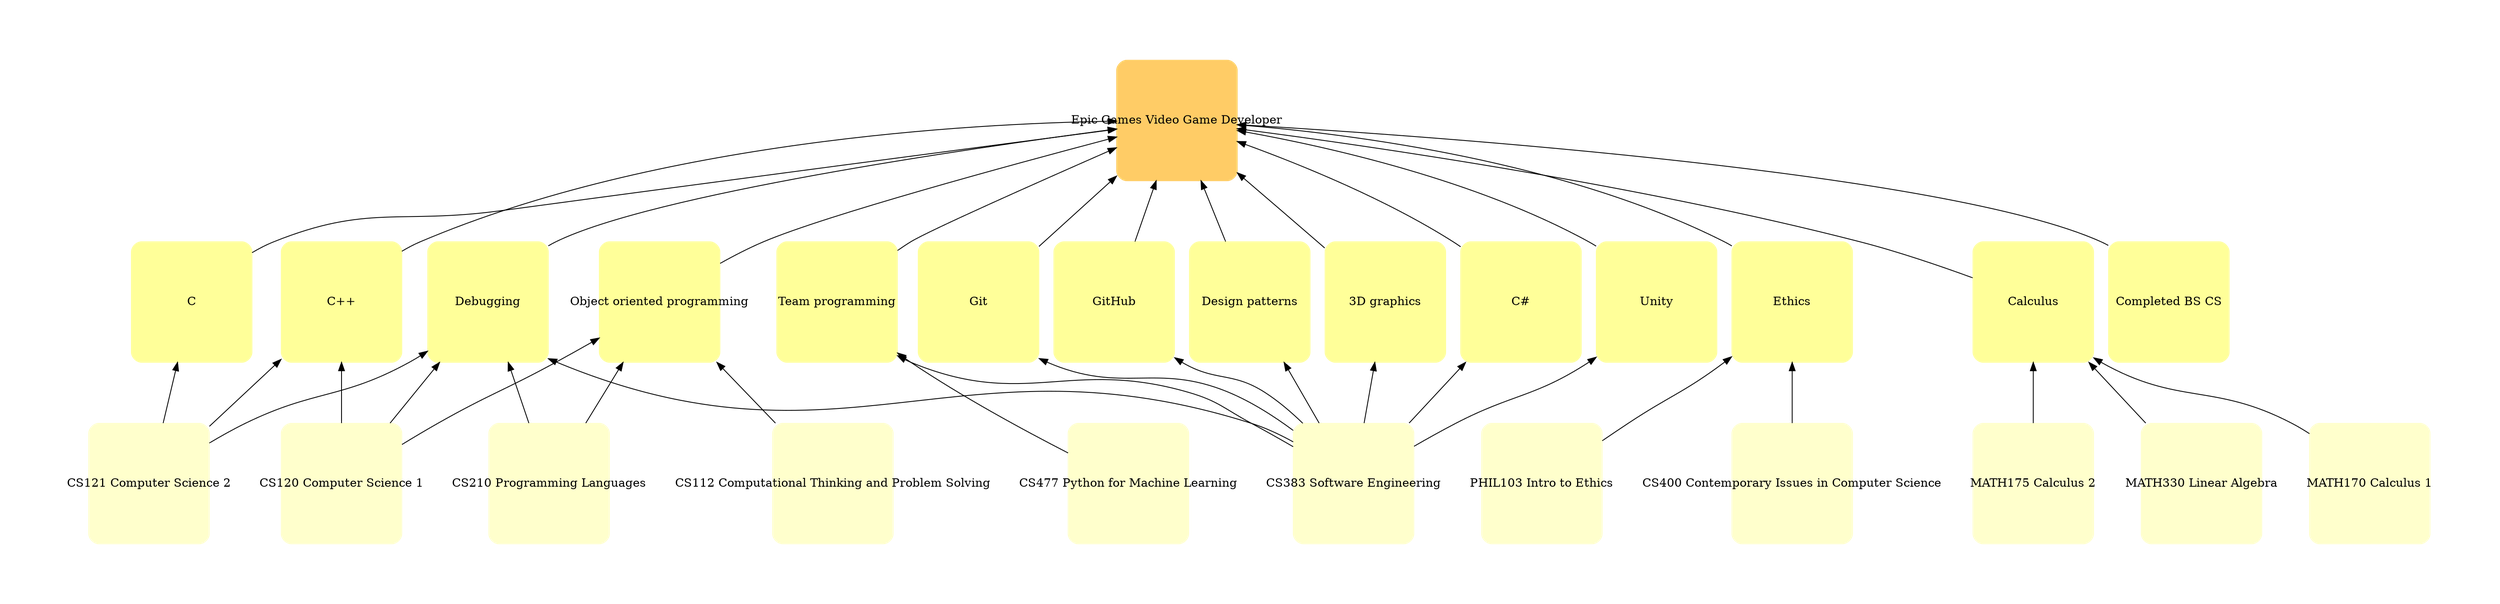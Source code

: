 digraph {
  graph [bgcolor="transparent" rankdir="BT" pad=1 compound="true" forcelabels="true" fontname="Comic Sans MS"]
  node [shape="square" style="rounded,filled" width=2 fixedsize="shape"]
  edge [minlen=2]
  "Epic Games Video Game Developer" [color="#FFCC66"]
  "C++" [color="#FFFF99"]
  "CS120 Computer Science 1" [color="#FFFFCC"]
  "CS121 Computer Science 2" [color="#FFFFCC"]
  "C" [color="#FFFF99"]
  "CS121 Computer Science 2" [color="#FFFFCC"]
  "C#" [color="#FFFF99"]
  "CS383 Software Engineering" [color="#FFFFCC"]
  "Unity" [color="#FFFF99"]
  "CS383 Software Engineering" [color="#FFFFCC"]
  "Ethics" [color="#FFFF99"]
  "CS400 Contemporary Issues in Computer Science" [color="#FFFFCC"]
  "PHIL103 Intro to Ethics" [color="#FFFFCC"]
  "Git" [color="#FFFF99"]
  "CS383 Software Engineering" [color="#FFFFCC"]
  "GitHub" [color="#FFFF99"]
  "CS383 Software Engineering" [color="#FFFFCC"]
  "Calculus" [color="#FFFF99"]
  "MATH170 Calculus 1" [color="#FFFFCC"]
  "MATH175 Calculus 2" [color="#FFFFCC"]
  "MATH330 Linear Algebra" [color="#FFFFCC"]
  "Design patterns" [color="#FFFF99"]
  "CS383 Software Engineering" [color="#FFFFCC"]
  "Debugging" [color="#FFFF99"]
  "CS210 Programming Languages" [color="#FFFFCC"]
  "CS120 Computer Science 1" [color="#FFFFCC"]
  "CS121 Computer Science 2" [color="#FFFFCC"]
  "CS383 Software Engineering" [color="#FFFFCC"]
  "Completed BS CS" [color="#FFFF99"]
  "Team programming" [color="#FFFF99"]
  "CS383 Software Engineering" [color="#FFFFCC"]
  "CS477 Python for Machine Learning" [color="#FFFFCC"]
  "3D graphics" [color="#FFFF99"]
  "CS383 Software Engineering" [color="#FFFFCC"]
  "Object oriented programming" [color="#FFFF99"]
  "CS210 Programming Languages" [color="#FFFFCC"]
  "CS120 Computer Science 1" [color="#FFFFCC"]
  "CS112 Computational Thinking and Problem Solving" [color="#FFFFCC"]
  "C++" -> "Epic Games Video Game Developer"
  "CS120 Computer Science 1" -> "C++"
  "CS121 Computer Science 2" -> "C++"
  "C" -> "Epic Games Video Game Developer"
  "CS121 Computer Science 2" -> "C"
  "C#" -> "Epic Games Video Game Developer"
  "CS383 Software Engineering" -> "C#"
  "Unity" -> "Epic Games Video Game Developer"
  "CS383 Software Engineering" -> "Unity"
  "Ethics" -> "Epic Games Video Game Developer"
  "CS400 Contemporary Issues in Computer Science" -> "Ethics"
  "PHIL103 Intro to Ethics" -> "Ethics"
  "Git" -> "Epic Games Video Game Developer"
  "CS383 Software Engineering" -> "Git"
  "GitHub" -> "Epic Games Video Game Developer"
  "CS383 Software Engineering" -> "GitHub"
  "Calculus" -> "Epic Games Video Game Developer"
  "MATH170 Calculus 1" -> "Calculus"
  "MATH175 Calculus 2" -> "Calculus"
  "MATH330 Linear Algebra" -> "Calculus"
  "Design patterns" -> "Epic Games Video Game Developer"
  "CS383 Software Engineering" -> "Design patterns"
  "Debugging" -> "Epic Games Video Game Developer"
  "CS210 Programming Languages" -> "Debugging"
  "CS120 Computer Science 1" -> "Debugging"
  "CS121 Computer Science 2" -> "Debugging"
  "CS383 Software Engineering" -> "Debugging"
  "Completed BS CS" -> "Epic Games Video Game Developer"
  "Team programming" -> "Epic Games Video Game Developer"
  "CS383 Software Engineering" -> "Team programming"
  "CS477 Python for Machine Learning" -> "Team programming"
  "3D graphics" -> "Epic Games Video Game Developer"
  "CS383 Software Engineering" -> "3D graphics"
  "Object oriented programming" -> "Epic Games Video Game Developer"
  "CS210 Programming Languages" -> "Object oriented programming"
  "CS120 Computer Science 1" -> "Object oriented programming"
  "CS112 Computational Thinking and Problem Solving" -> "Object oriented programming"
}
